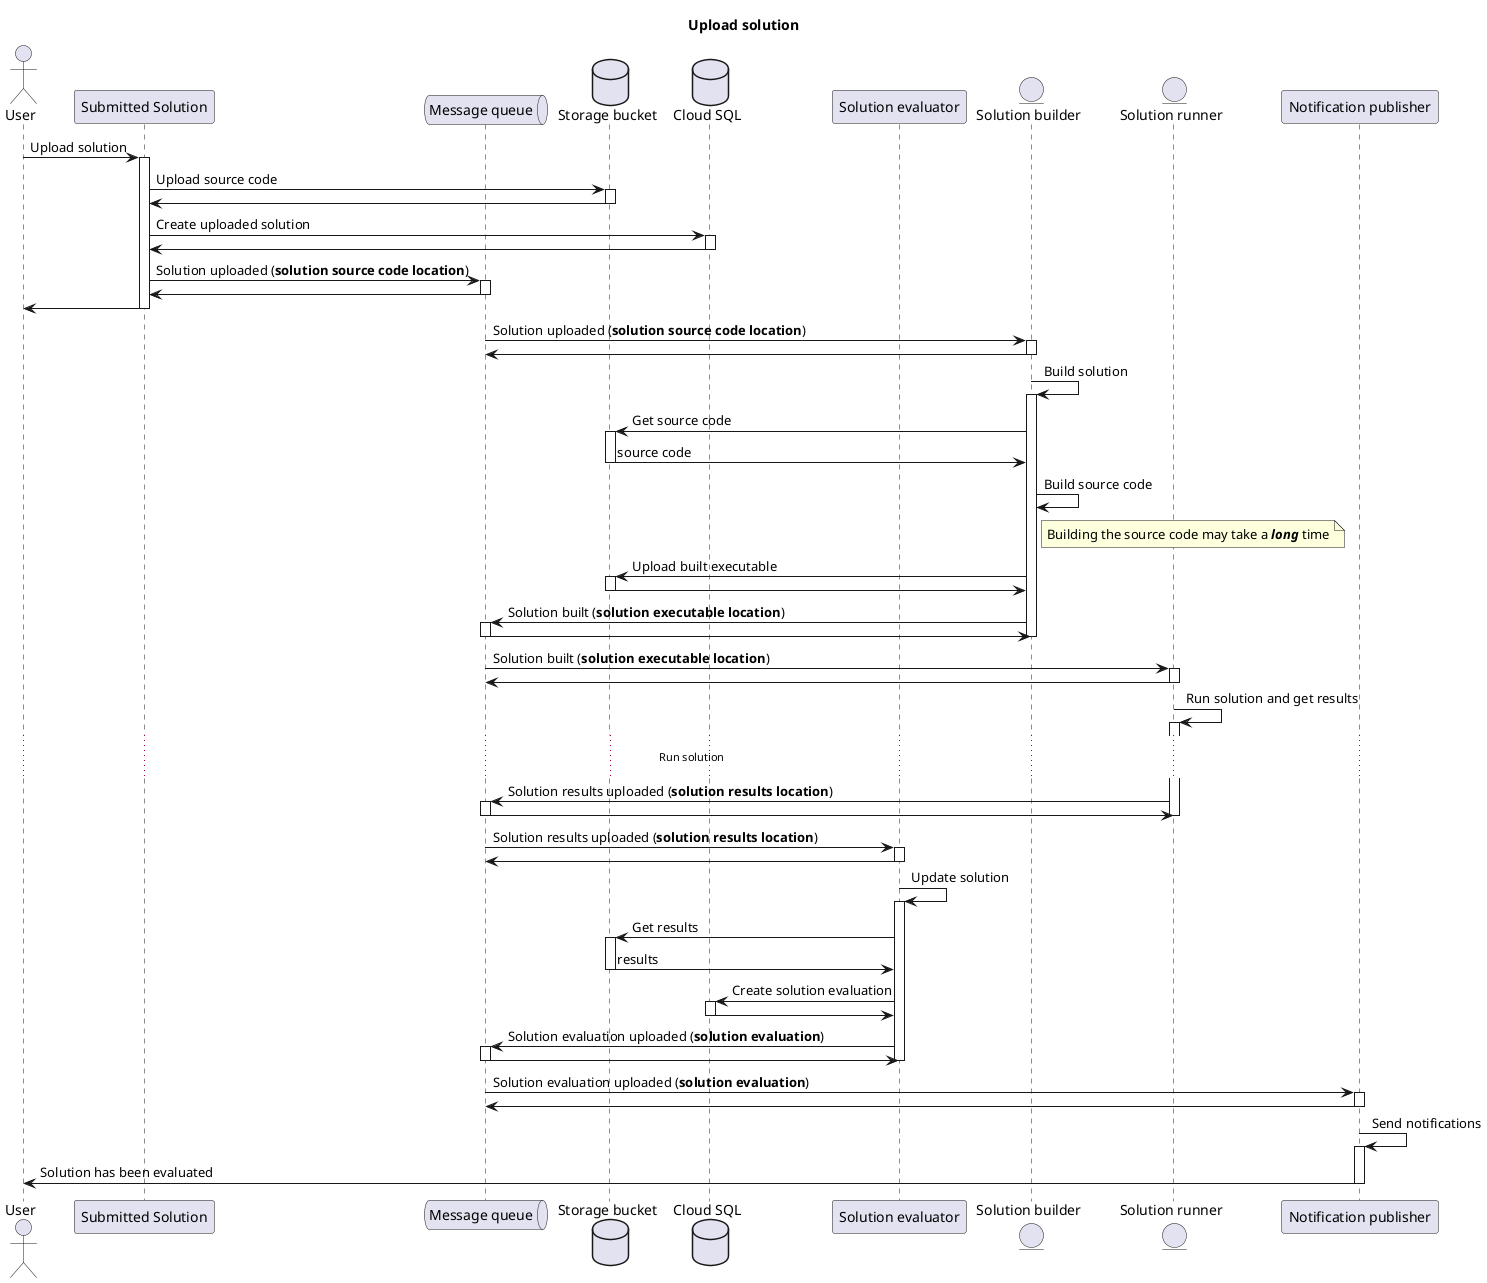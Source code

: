 @startuml Upload solution
title Upload solution

actor User as user
participant "Submitted Solution" as solution
queue "Message queue" as mq
database "Storage bucket" as bucket
database "Cloud SQL" as sql
user -> solution ++ : Upload solution

solution -> bucket ++: Upload source code
bucket -> solution --

solution -> sql ++: Create uploaded solution
sql -> solution --

solution -> mq ++: Solution uploaded (**solution source code location**)
mq -> solution --

solution -> user --

participant "Solution evaluator" as eval

entity "Solution builder" as builder
entity "Solution runner" as runner

mq -> builder ++: Solution uploaded (**solution source code location**)
builder -> mq --

builder -> builder ++: Build solution
builder -> bucket ++: Get source code
bucket -> builder --: source code
builder -> builder : Build source code

note right of builder
Building the source code may take a **//long//** time
end note

builder -> bucket ++: Upload built executable
bucket -> builder --
builder -> mq ++: Solution built (**solution executable location**)
mq -> builder --
deactivate builder

mq -> runner ++: Solution built (**solution executable location**)
runner -> mq --

runner -> runner ++: Run solution and get results

... Run solution ...

runner -> mq ++: Solution results uploaded (**solution results location**)
mq -> runner --
deactivate runner

mq -> eval ++: Solution results uploaded (**solution results location**)
eval -> mq --
eval -> eval ++: Update solution
eval -> bucket ++: Get results
bucket -> eval --: results
eval -> sql ++: Create solution evaluation
sql -> eval --
eval -> mq ++: Solution evaluation uploaded (**solution evaluation**)
mq -> eval --
deactivate eval

participant "Notification publisher" as notification

mq -> notification ++: Solution evaluation uploaded (**solution evaluation**)
notification -> mq --
notification -> notification ++: Send notifications
notification -> user : Solution has been evaluated
deactivate

@enduml